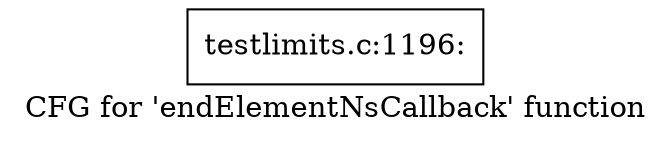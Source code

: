 digraph "CFG for 'endElementNsCallback' function" {
	label="CFG for 'endElementNsCallback' function";

	Node0x4c1a550 [shape=record,label="{testlimits.c:1196:}"];
}
